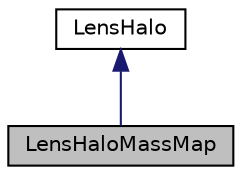 digraph "LensHaloMassMap"
{
 // LATEX_PDF_SIZE
  edge [fontname="Helvetica",fontsize="10",labelfontname="Helvetica",labelfontsize="10"];
  node [fontname="Helvetica",fontsize="10",shape=record];
  Node0 [label="LensHaloMassMap",height=0.2,width=0.4,color="black", fillcolor="grey75", style="filled", fontcolor="black",tooltip="A class that includes the MOKA lens map."];
  Node1 -> Node0 [dir="back",color="midnightblue",fontsize="10",style="solid",fontname="Helvetica"];
  Node1 [label="LensHalo",height=0.2,width=0.4,color="black", fillcolor="white", style="filled",URL="$class_lens_halo.html",tooltip="A base class for all types of lensing \"halos\" which are any mass distribution that cause lensing."];
}
